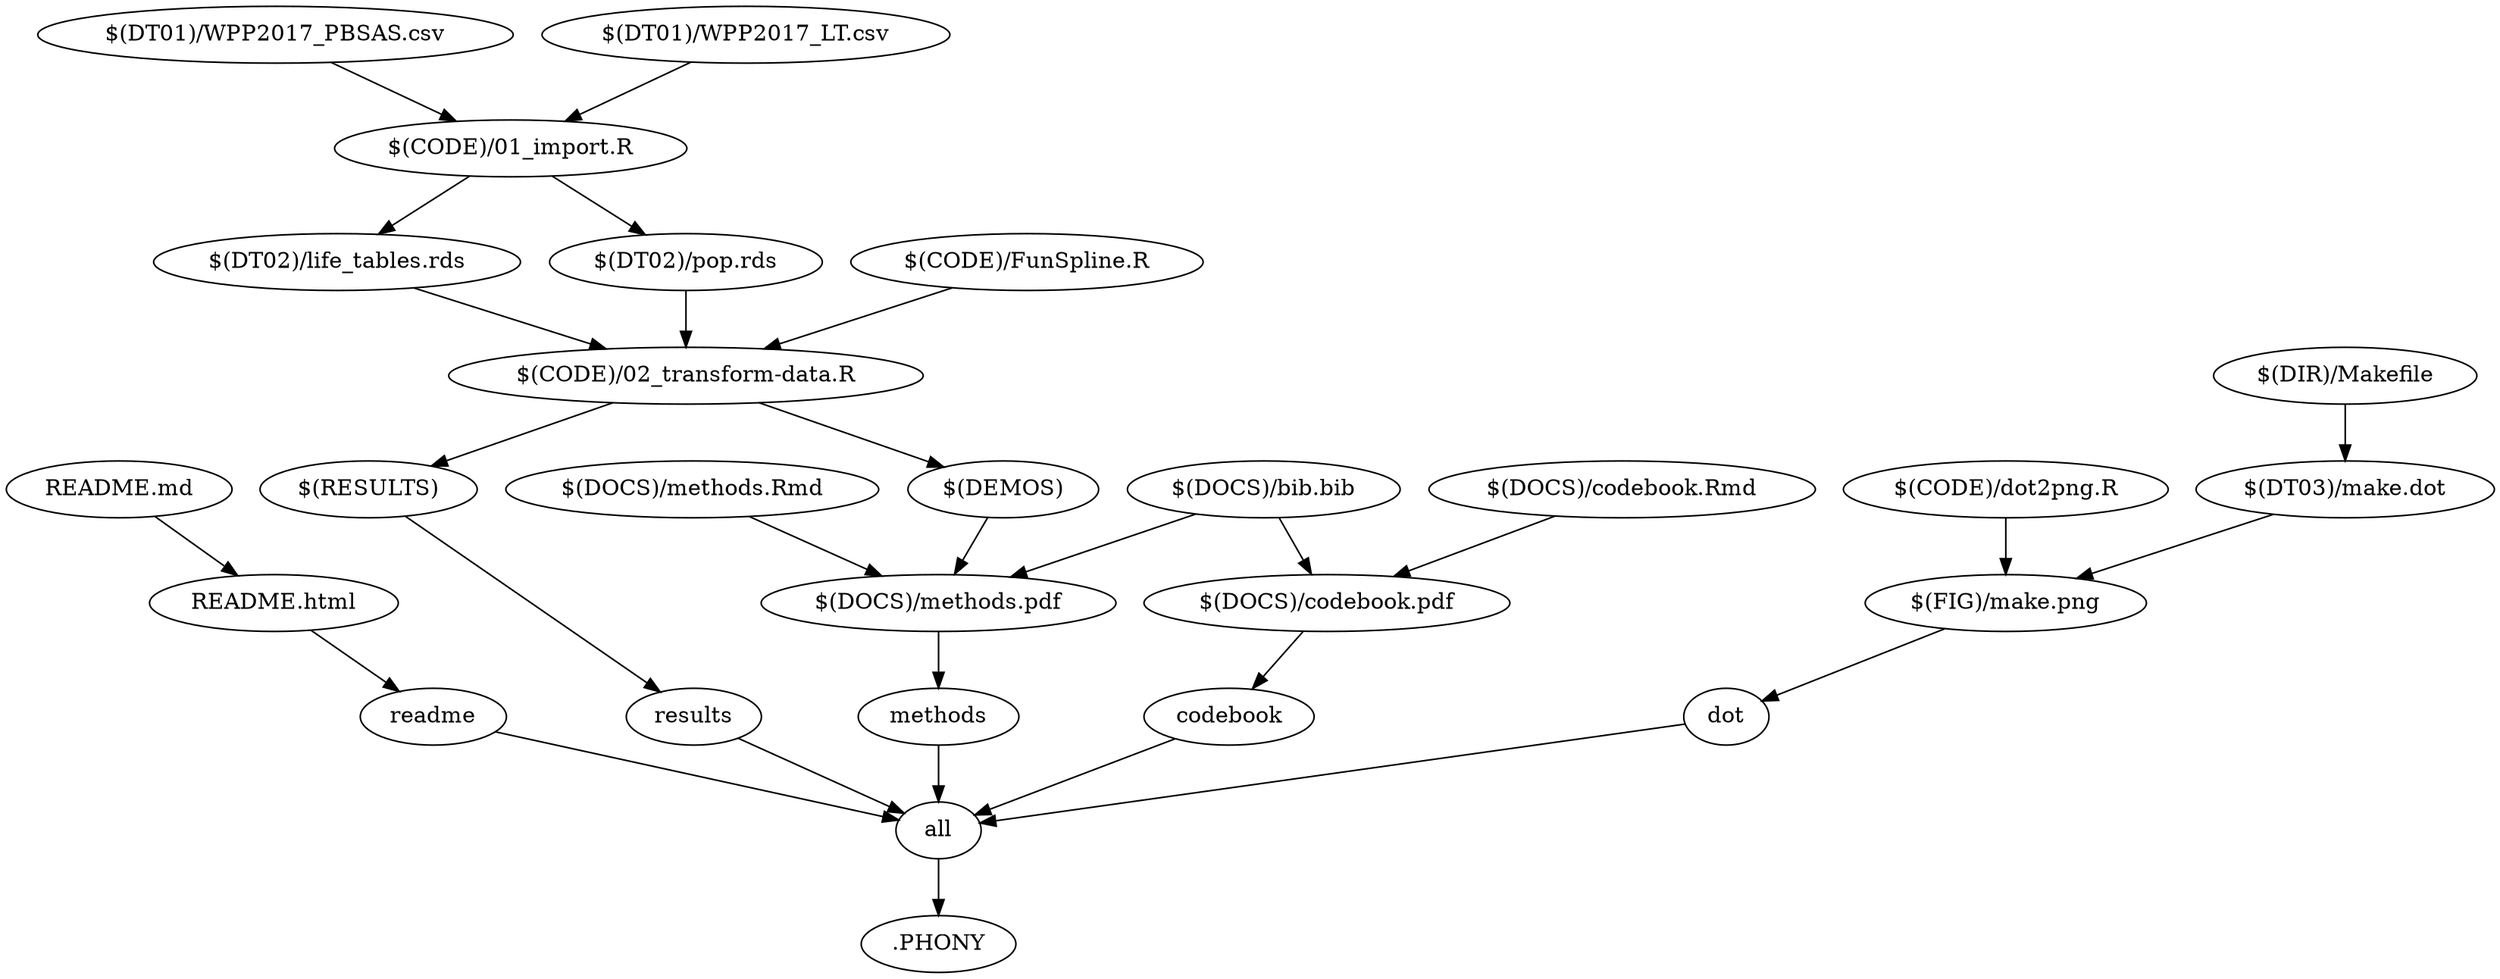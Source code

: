 digraph G {
	rankdir="TB"
	".PHONY"
	"all" -> ".PHONY"
	"all"
	"readme" -> "all"
	"methods" -> "all"
	"dot" -> "all"
	"results" -> "all"
	"codebook" -> "all"
	"results"
	"$(RESULTS)" -> "results"
	"dot"
	"$(FIG)/make.png" -> "dot"
	"$(FIG)/make.png"
	"$(CODE)/dot2png.R" -> "$(FIG)/make.png"
	"$(DT03)/make.dot" -> "$(FIG)/make.png"
	"$(DT03)/make.dot"
	"$(DIR)/Makefile" -> "$(DT03)/make.dot"
	"readme"
	"README.html" -> "readme"
	"README.html"
	"README.md" -> "README.html"
	"methods"
	"$(DOCS)/methods.pdf" -> "methods"
	"$(DOCS)/methods.pdf"
	"$(DOCS)/methods.Rmd" -> "$(DOCS)/methods.pdf"
	"$(DEMOS)" -> "$(DOCS)/methods.pdf"
	"$(DOCS)/bib.bib" -> "$(DOCS)/methods.pdf"
	"codebook"
	"$(DOCS)/codebook.pdf" -> "codebook"
	"$(DOCS)/codebook.pdf"
	"$(DOCS)/codebook.Rmd" -> "$(DOCS)/codebook.pdf"
	"$(DOCS)/bib.bib" -> "$(DOCS)/codebook.pdf"
	"$(RESULTS)"
	"$(CODE)/02_transform-data.R" -> "$(RESULTS)"
	"$(DEMOS)"
	"$(CODE)/02_transform-data.R" -> "$(DEMOS)"
	"$(CODE)/02_transform-data.R"
	"$(DT02)/pop.rds" -> "$(CODE)/02_transform-data.R"
	"$(DT02)/life_tables.rds" -> "$(CODE)/02_transform-data.R"
	"$(CODE)/FunSpline.R" -> "$(CODE)/02_transform-data.R"
	"$(DT02)/pop.rds"
	"$(CODE)/01_import.R" -> "$(DT02)/pop.rds"
	"$(DT02)/life_tables.rds"
	"$(CODE)/01_import.R" -> "$(DT02)/life_tables.rds"
	"$(CODE)/01_import.R"
	"$(DT01)/WPP2017_PBSAS.csv" -> "$(CODE)/01_import.R"
	"$(DT01)/WPP2017_LT.csv" -> "$(CODE)/01_import.R"
	"$(DT01)/WPP2017_PBSAS.csv"
	"$(DT01)/WPP2017_LT.csv"
}
